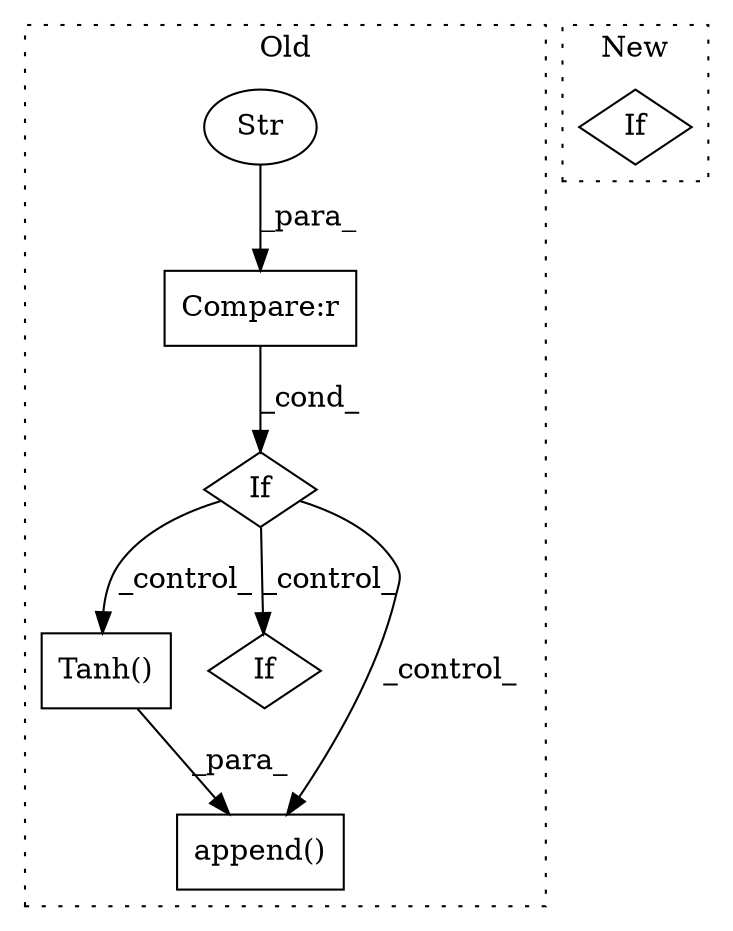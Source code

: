 digraph G {
subgraph cluster0 {
1 [label="Tanh()" a="75" s="2503" l="9" shape="box"];
3 [label="If" a="96" s="2432" l="0" shape="diamond"];
4 [label="Compare:r" a="40" s="2432" l="33" shape="box"];
5 [label="Str" a="66" s="2459" l="6" shape="ellipse"];
6 [label="If" a="96" s="2850" l="0" shape="diamond"];
7 [label="append()" a="75" s="2484,2512" l="19,1" shape="box"];
label = "Old";
style="dotted";
}
subgraph cluster1 {
2 [label="If" a="96" s="2365" l="3" shape="diamond"];
label = "New";
style="dotted";
}
1 -> 7 [label="_para_"];
3 -> 1 [label="_control_"];
3 -> 7 [label="_control_"];
3 -> 6 [label="_control_"];
4 -> 3 [label="_cond_"];
5 -> 4 [label="_para_"];
}